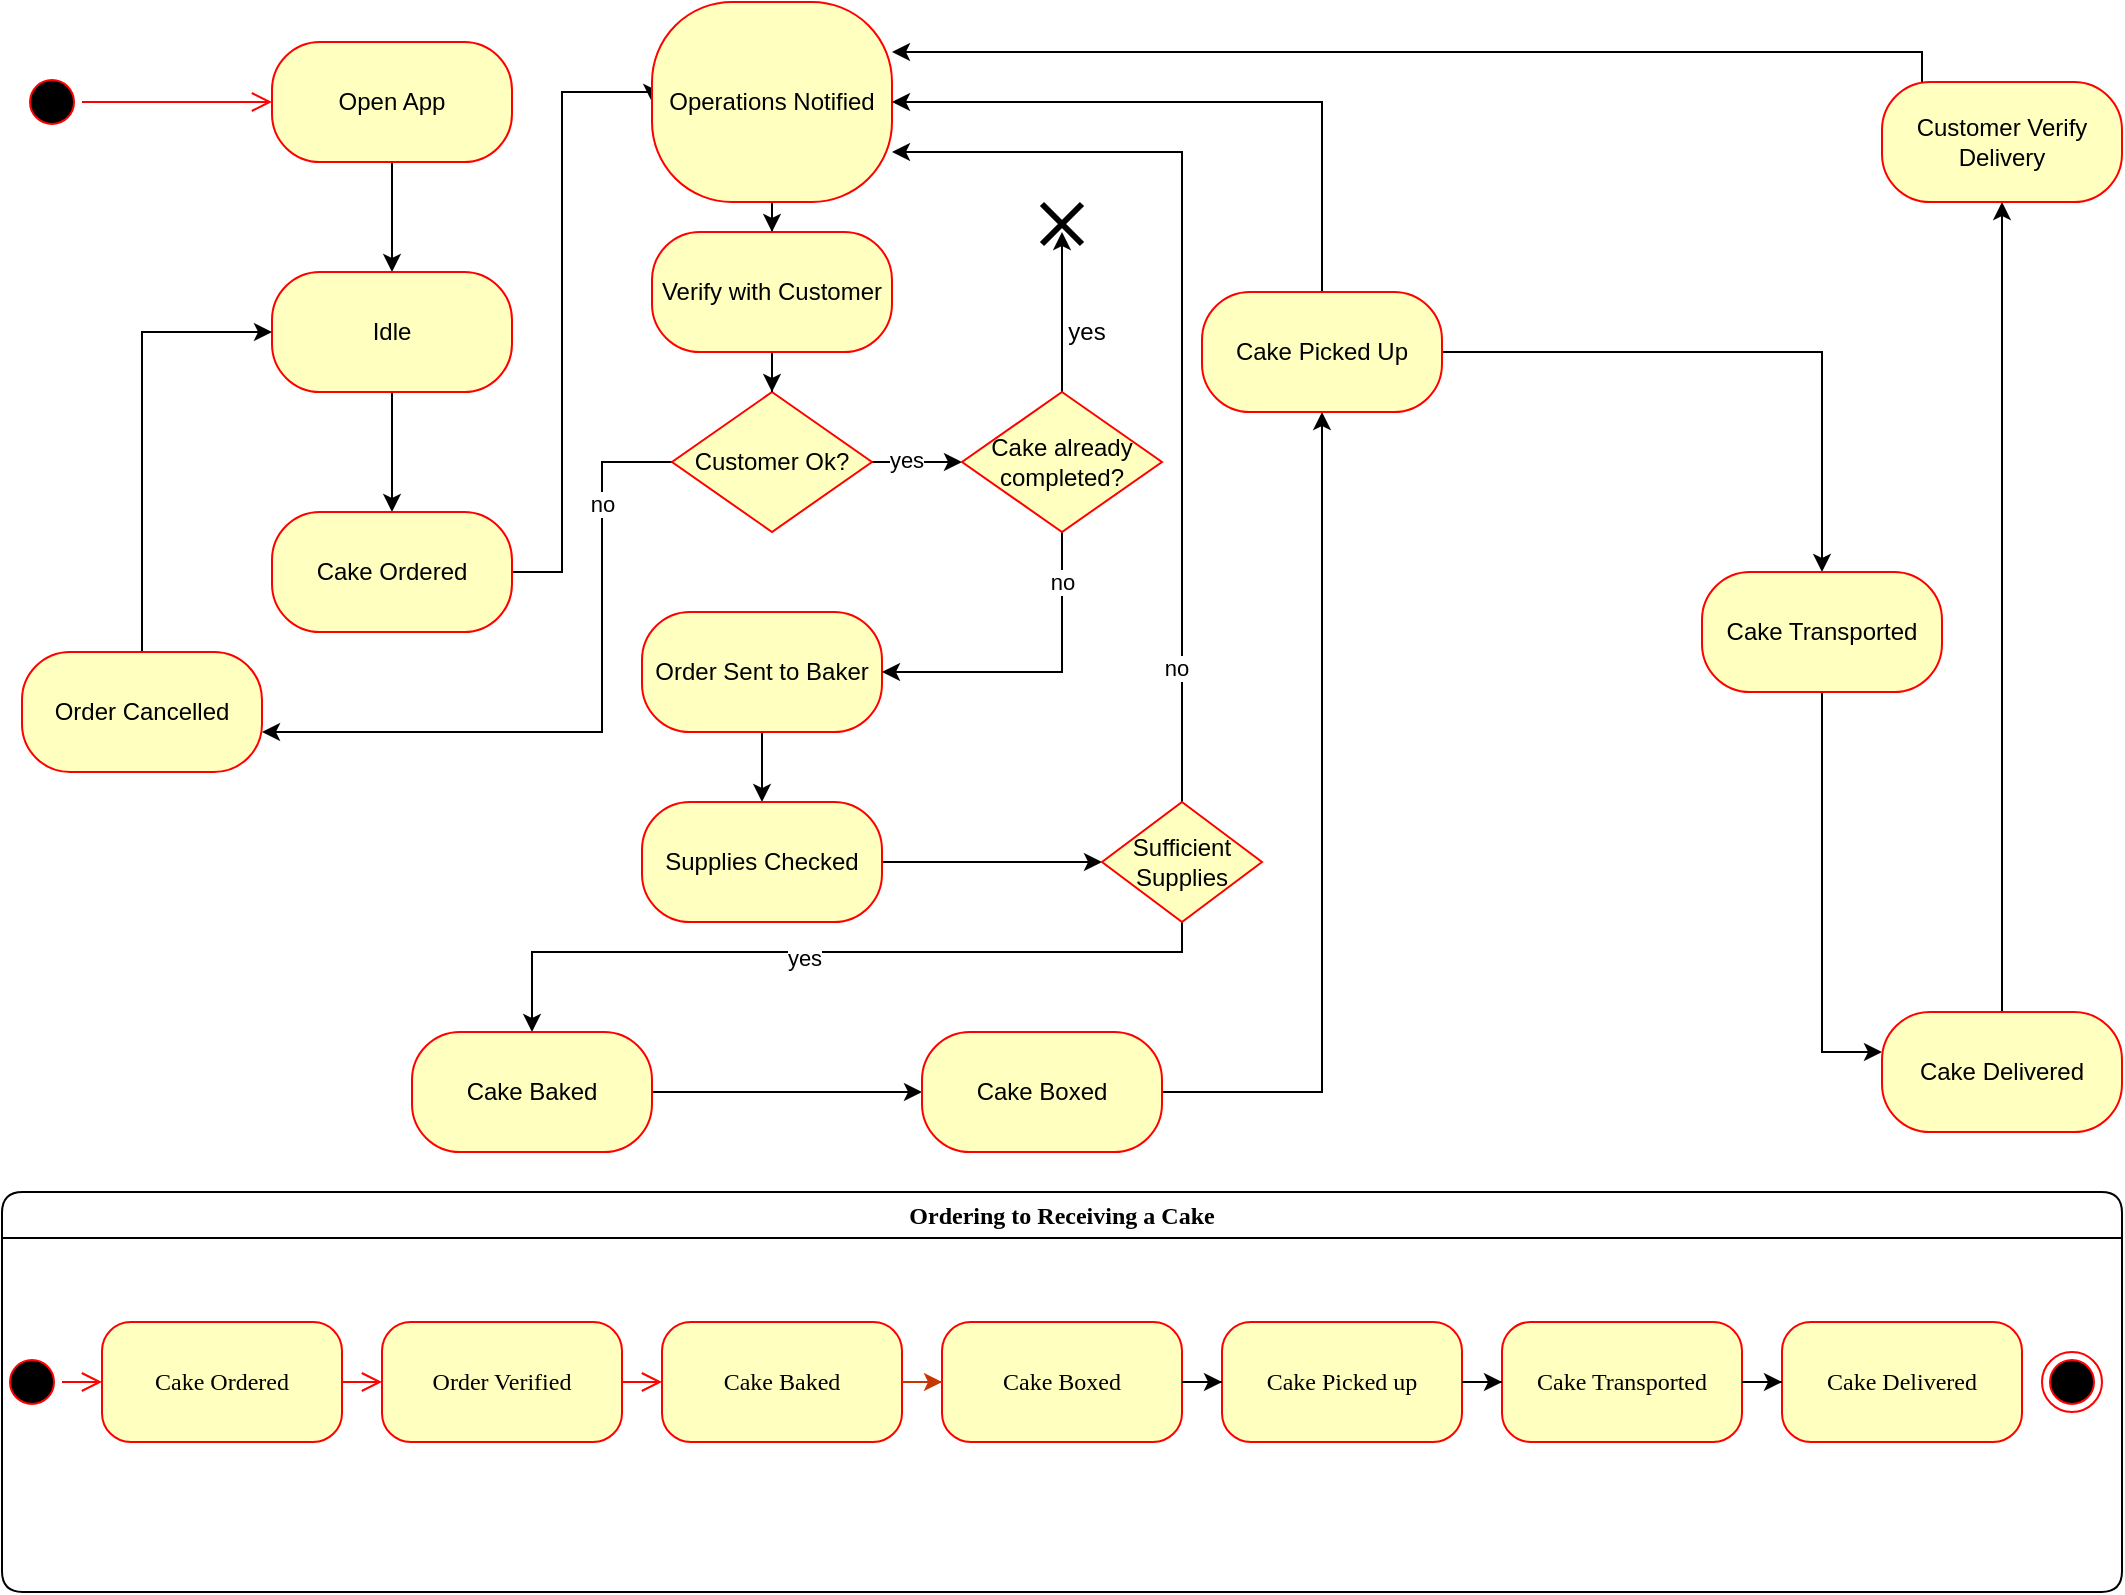 <mxfile version="16.5.6" type="github" pages="2">
  <diagram name="Page-1" id="58cdce13-f638-feb5-8d6f-7d28b1aa9fa0">
    <mxGraphModel dx="1422" dy="727" grid="1" gridSize="10" guides="1" tooltips="1" connect="1" arrows="1" fold="1" page="1" pageScale="1" pageWidth="1100" pageHeight="850" background="none" math="0" shadow="0">
      <root>
        <mxCell id="0" />
        <mxCell id="1" parent="0" />
        <mxCell id="382b91b5511bd0f7-1" value="" style="ellipse;html=1;shape=startState;fillColor=#000000;strokeColor=#ff0000;rounded=1;shadow=0;comic=0;labelBackgroundColor=none;fontFamily=Verdana;fontSize=12;fontColor=#000000;align=center;direction=south;" parent="1" vertex="1">
          <mxGeometry x="30" y="60" width="30" height="30" as="geometry" />
        </mxCell>
        <mxCell id="2a3bc250acf0617d-7" value="Ordering to Receiving a Cake" style="swimlane;whiteSpace=wrap;html=1;rounded=1;shadow=0;comic=0;labelBackgroundColor=none;strokeWidth=1;fontFamily=Verdana;fontSize=12;align=center;" parent="1" vertex="1">
          <mxGeometry x="20" y="620" width="1060" height="200" as="geometry" />
        </mxCell>
        <mxCell id="3cde6dad864a17aa-10" style="edgeStyle=elbowEdgeStyle;html=1;labelBackgroundColor=none;endArrow=open;endSize=8;strokeColor=#ff0000;fontFamily=Verdana;fontSize=12;align=left;" parent="2a3bc250acf0617d-7" source="382b91b5511bd0f7-8" target="3cde6dad864a17aa-1" edge="1">
          <mxGeometry relative="1" as="geometry" />
        </mxCell>
        <mxCell id="382b91b5511bd0f7-8" value="Cake Ordered" style="rounded=1;whiteSpace=wrap;html=1;arcSize=24;fillColor=#ffffc0;strokeColor=#ff0000;shadow=0;comic=0;labelBackgroundColor=none;fontFamily=Verdana;fontSize=12;fontColor=#000000;align=center;" parent="2a3bc250acf0617d-7" vertex="1">
          <mxGeometry x="50" y="65" width="120" height="60" as="geometry" />
        </mxCell>
        <mxCell id="24f968d109e7d6b4-3" value="" style="ellipse;html=1;shape=endState;fillColor=#000000;strokeColor=#ff0000;rounded=1;shadow=0;comic=0;labelBackgroundColor=none;fontFamily=Verdana;fontSize=12;fontColor=#000000;align=center;" parent="2a3bc250acf0617d-7" vertex="1">
          <mxGeometry x="1020" y="80" width="30" height="30" as="geometry" />
        </mxCell>
        <mxCell id="3cde6dad864a17aa-9" style="edgeStyle=elbowEdgeStyle;html=1;labelBackgroundColor=none;endArrow=open;endSize=8;strokeColor=#ff0000;fontFamily=Verdana;fontSize=12;align=left;" parent="2a3bc250acf0617d-7" source="2a3bc250acf0617d-3" target="382b91b5511bd0f7-8" edge="1">
          <mxGeometry relative="1" as="geometry" />
        </mxCell>
        <mxCell id="2a3bc250acf0617d-3" value="" style="ellipse;html=1;shape=startState;fillColor=#000000;strokeColor=#ff0000;rounded=1;shadow=0;comic=0;labelBackgroundColor=none;fontFamily=Verdana;fontSize=12;fontColor=#000000;align=center;direction=south;" parent="2a3bc250acf0617d-7" vertex="1">
          <mxGeometry y="80" width="30" height="30" as="geometry" />
        </mxCell>
        <mxCell id="3cde6dad864a17aa-11" style="edgeStyle=elbowEdgeStyle;html=1;labelBackgroundColor=none;endArrow=open;endSize=8;strokeColor=#ff0000;fontFamily=Verdana;fontSize=12;align=left;" parent="2a3bc250acf0617d-7" source="3cde6dad864a17aa-1" target="3cde6dad864a17aa-2" edge="1">
          <mxGeometry relative="1" as="geometry" />
        </mxCell>
        <mxCell id="3cde6dad864a17aa-1" value="Order Verified" style="rounded=1;whiteSpace=wrap;html=1;arcSize=24;fillColor=#ffffc0;strokeColor=#ff0000;shadow=0;comic=0;labelBackgroundColor=none;fontFamily=Verdana;fontSize=12;fontColor=#000000;align=center;" parent="2a3bc250acf0617d-7" vertex="1">
          <mxGeometry x="190" y="65" width="120" height="60" as="geometry" />
        </mxCell>
        <mxCell id="3cde6dad864a17aa-2" value="Cake Baked" style="rounded=1;whiteSpace=wrap;html=1;arcSize=24;fillColor=#ffffc0;strokeColor=#ff0000;shadow=0;comic=0;labelBackgroundColor=none;fontFamily=Verdana;fontSize=12;fontColor=#000000;align=center;" parent="2a3bc250acf0617d-7" vertex="1">
          <mxGeometry x="330" y="65" width="120" height="60" as="geometry" />
        </mxCell>
        <mxCell id="2KeAI8pGitg1TJ_p0Ek2-7" value="Cake Boxed" style="whiteSpace=wrap;html=1;fontFamily=Verdana;fillColor=#ffffc0;strokeColor=#ff0000;fontColor=#000000;rounded=1;arcSize=24;shadow=0;comic=0;labelBackgroundColor=none;" vertex="1" parent="2a3bc250acf0617d-7">
          <mxGeometry x="470" y="65" width="120" height="60" as="geometry" />
        </mxCell>
        <mxCell id="2KeAI8pGitg1TJ_p0Ek2-8" value="" style="edgeStyle=orthogonalEdgeStyle;rounded=0;orthogonalLoop=1;jettySize=auto;html=1;fillColor=#fa6800;strokeColor=#C73500;" edge="1" parent="2a3bc250acf0617d-7" source="3cde6dad864a17aa-2" target="2KeAI8pGitg1TJ_p0Ek2-7">
          <mxGeometry relative="1" as="geometry" />
        </mxCell>
        <mxCell id="2KeAI8pGitg1TJ_p0Ek2-9" value="&lt;div&gt;Cake Picked up&lt;/div&gt;" style="whiteSpace=wrap;html=1;fontFamily=Verdana;fillColor=#ffffc0;strokeColor=#ff0000;fontColor=#000000;rounded=1;arcSize=24;shadow=0;comic=0;labelBackgroundColor=none;" vertex="1" parent="2a3bc250acf0617d-7">
          <mxGeometry x="610" y="65" width="120" height="60" as="geometry" />
        </mxCell>
        <mxCell id="2KeAI8pGitg1TJ_p0Ek2-10" value="" style="edgeStyle=orthogonalEdgeStyle;rounded=0;orthogonalLoop=1;jettySize=auto;html=1;" edge="1" parent="2a3bc250acf0617d-7" source="2KeAI8pGitg1TJ_p0Ek2-7" target="2KeAI8pGitg1TJ_p0Ek2-9">
          <mxGeometry relative="1" as="geometry" />
        </mxCell>
        <mxCell id="2KeAI8pGitg1TJ_p0Ek2-11" value="Cake Transported" style="whiteSpace=wrap;html=1;fontFamily=Verdana;fillColor=#ffffc0;strokeColor=#ff0000;fontColor=#000000;rounded=1;arcSize=24;shadow=0;comic=0;labelBackgroundColor=none;" vertex="1" parent="2a3bc250acf0617d-7">
          <mxGeometry x="750" y="65" width="120" height="60" as="geometry" />
        </mxCell>
        <mxCell id="2KeAI8pGitg1TJ_p0Ek2-12" value="" style="edgeStyle=orthogonalEdgeStyle;rounded=0;orthogonalLoop=1;jettySize=auto;html=1;" edge="1" parent="2a3bc250acf0617d-7" source="2KeAI8pGitg1TJ_p0Ek2-9" target="2KeAI8pGitg1TJ_p0Ek2-11">
          <mxGeometry relative="1" as="geometry" />
        </mxCell>
        <mxCell id="2KeAI8pGitg1TJ_p0Ek2-13" value="Cake Delivered" style="whiteSpace=wrap;html=1;fontFamily=Verdana;fillColor=#ffffc0;strokeColor=#ff0000;fontColor=#000000;rounded=1;arcSize=24;shadow=0;comic=0;labelBackgroundColor=none;" vertex="1" parent="2a3bc250acf0617d-7">
          <mxGeometry x="890" y="65" width="120" height="60" as="geometry" />
        </mxCell>
        <mxCell id="2KeAI8pGitg1TJ_p0Ek2-14" value="" style="edgeStyle=orthogonalEdgeStyle;rounded=0;orthogonalLoop=1;jettySize=auto;html=1;" edge="1" parent="2a3bc250acf0617d-7" source="2KeAI8pGitg1TJ_p0Ek2-11" target="2KeAI8pGitg1TJ_p0Ek2-13">
          <mxGeometry relative="1" as="geometry" />
        </mxCell>
        <mxCell id="2a3bc250acf0617d-9" style="edgeStyle=orthogonalEdgeStyle;html=1;labelBackgroundColor=none;endArrow=open;endSize=8;strokeColor=#ff0000;fontFamily=Verdana;fontSize=12;align=left;entryX=0;entryY=0.5;entryDx=0;entryDy=0;" parent="1" source="382b91b5511bd0f7-1" target="2KeAI8pGitg1TJ_p0Ek2-19" edge="1">
          <mxGeometry relative="1" as="geometry">
            <mxPoint x="100" y="75" as="targetPoint" />
          </mxGeometry>
        </mxCell>
        <mxCell id="2KeAI8pGitg1TJ_p0Ek2-22" value="" style="edgeStyle=orthogonalEdgeStyle;rounded=0;orthogonalLoop=1;jettySize=auto;html=1;" edge="1" parent="1" source="2KeAI8pGitg1TJ_p0Ek2-19" target="2KeAI8pGitg1TJ_p0Ek2-21">
          <mxGeometry relative="1" as="geometry" />
        </mxCell>
        <mxCell id="2KeAI8pGitg1TJ_p0Ek2-19" value="Open App" style="whiteSpace=wrap;html=1;fillColor=#ffffc0;strokeColor=#ff0000;fontColor=#000000;rounded=1;arcSize=40;" vertex="1" parent="1">
          <mxGeometry x="155" y="45" width="120" height="60" as="geometry" />
        </mxCell>
        <mxCell id="2KeAI8pGitg1TJ_p0Ek2-26" value="" style="edgeStyle=orthogonalEdgeStyle;rounded=0;orthogonalLoop=1;jettySize=auto;html=1;" edge="1" parent="1" source="2KeAI8pGitg1TJ_p0Ek2-21" target="2KeAI8pGitg1TJ_p0Ek2-25">
          <mxGeometry relative="1" as="geometry" />
        </mxCell>
        <mxCell id="2KeAI8pGitg1TJ_p0Ek2-21" value="Idle" style="whiteSpace=wrap;html=1;fillColor=#ffffc0;strokeColor=#ff0000;fontColor=#000000;rounded=1;arcSize=40;" vertex="1" parent="1">
          <mxGeometry x="155" y="160" width="120" height="60" as="geometry" />
        </mxCell>
        <mxCell id="2KeAI8pGitg1TJ_p0Ek2-68" value="" style="edgeStyle=orthogonalEdgeStyle;rounded=0;orthogonalLoop=1;jettySize=auto;html=1;entryX=0;entryY=0.5;entryDx=0;entryDy=0;" edge="1" parent="1" source="2KeAI8pGitg1TJ_p0Ek2-25" target="2KeAI8pGitg1TJ_p0Ek2-67">
          <mxGeometry relative="1" as="geometry">
            <Array as="points">
              <mxPoint x="300" y="310" />
              <mxPoint x="300" y="70" />
              <mxPoint x="345" y="70" />
            </Array>
          </mxGeometry>
        </mxCell>
        <mxCell id="2KeAI8pGitg1TJ_p0Ek2-25" value="Cake Ordered" style="whiteSpace=wrap;html=1;fillColor=#ffffc0;strokeColor=#ff0000;fontColor=#000000;rounded=1;arcSize=40;" vertex="1" parent="1">
          <mxGeometry x="155" y="280" width="120" height="60" as="geometry" />
        </mxCell>
        <mxCell id="2KeAI8pGitg1TJ_p0Ek2-81" value="" style="edgeStyle=orthogonalEdgeStyle;rounded=0;orthogonalLoop=1;jettySize=auto;html=1;" edge="1" parent="1" source="2KeAI8pGitg1TJ_p0Ek2-31" target="2KeAI8pGitg1TJ_p0Ek2-40">
          <mxGeometry relative="1" as="geometry">
            <Array as="points">
              <mxPoint x="320" y="255" />
              <mxPoint x="320" y="390" />
            </Array>
          </mxGeometry>
        </mxCell>
        <mxCell id="2KeAI8pGitg1TJ_p0Ek2-83" value="no" style="edgeLabel;html=1;align=center;verticalAlign=middle;resizable=0;points=[];" vertex="1" connectable="0" parent="2KeAI8pGitg1TJ_p0Ek2-81">
          <mxGeometry x="-0.673" relative="1" as="geometry">
            <mxPoint as="offset" />
          </mxGeometry>
        </mxCell>
        <mxCell id="_02UnDmYzXgJwBSvLe6U-2" value="" style="edgeStyle=orthogonalEdgeStyle;rounded=0;orthogonalLoop=1;jettySize=auto;html=1;" edge="1" parent="1" source="2KeAI8pGitg1TJ_p0Ek2-31" target="_02UnDmYzXgJwBSvLe6U-1">
          <mxGeometry relative="1" as="geometry">
            <Array as="points">
              <mxPoint x="480" y="255" />
              <mxPoint x="480" y="255" />
            </Array>
          </mxGeometry>
        </mxCell>
        <mxCell id="_02UnDmYzXgJwBSvLe6U-3" value="yes" style="edgeLabel;html=1;align=center;verticalAlign=middle;resizable=0;points=[];" vertex="1" connectable="0" parent="_02UnDmYzXgJwBSvLe6U-2">
          <mxGeometry x="-0.275" y="1" relative="1" as="geometry">
            <mxPoint as="offset" />
          </mxGeometry>
        </mxCell>
        <mxCell id="2KeAI8pGitg1TJ_p0Ek2-31" value="Customer Ok?" style="rhombus;whiteSpace=wrap;html=1;fillColor=#ffffc0;strokeColor=#ff0000;" vertex="1" parent="1">
          <mxGeometry x="355" y="220" width="100" height="70" as="geometry" />
        </mxCell>
        <mxCell id="2KeAI8pGitg1TJ_p0Ek2-43" value="" style="edgeStyle=orthogonalEdgeStyle;rounded=0;orthogonalLoop=1;jettySize=auto;html=1;entryX=0;entryY=0.5;entryDx=0;entryDy=0;" edge="1" parent="1" source="2KeAI8pGitg1TJ_p0Ek2-40" target="2KeAI8pGitg1TJ_p0Ek2-21">
          <mxGeometry relative="1" as="geometry">
            <mxPoint x="140" y="180" as="targetPoint" />
            <Array as="points">
              <mxPoint x="90" y="190" />
            </Array>
          </mxGeometry>
        </mxCell>
        <mxCell id="2KeAI8pGitg1TJ_p0Ek2-40" value="Order Cancelled" style="whiteSpace=wrap;html=1;fillColor=#ffffc0;strokeColor=#ff0000;fontColor=#000000;rounded=1;arcSize=40;" vertex="1" parent="1">
          <mxGeometry x="30" y="350" width="120" height="60" as="geometry" />
        </mxCell>
        <mxCell id="2KeAI8pGitg1TJ_p0Ek2-50" value="" style="edgeStyle=orthogonalEdgeStyle;rounded=0;orthogonalLoop=1;jettySize=auto;html=1;" edge="1" parent="1" source="2KeAI8pGitg1TJ_p0Ek2-46" target="2KeAI8pGitg1TJ_p0Ek2-49">
          <mxGeometry relative="1" as="geometry" />
        </mxCell>
        <mxCell id="2KeAI8pGitg1TJ_p0Ek2-46" value="Order Sent to Baker" style="whiteSpace=wrap;html=1;fillColor=#ffffc0;strokeColor=#ff0000;fontColor=#000000;rounded=1;arcSize=40;" vertex="1" parent="1">
          <mxGeometry x="340" y="330" width="120" height="60" as="geometry" />
        </mxCell>
        <mxCell id="2KeAI8pGitg1TJ_p0Ek2-58" value="" style="edgeStyle=orthogonalEdgeStyle;rounded=0;orthogonalLoop=1;jettySize=auto;html=1;" edge="1" parent="1" source="2KeAI8pGitg1TJ_p0Ek2-49" target="2KeAI8pGitg1TJ_p0Ek2-55">
          <mxGeometry relative="1" as="geometry" />
        </mxCell>
        <mxCell id="2KeAI8pGitg1TJ_p0Ek2-49" value="Supplies Checked" style="whiteSpace=wrap;html=1;fillColor=#ffffc0;strokeColor=#ff0000;fontColor=#000000;rounded=1;arcSize=40;" vertex="1" parent="1">
          <mxGeometry x="340" y="425" width="120" height="60" as="geometry" />
        </mxCell>
        <mxCell id="2KeAI8pGitg1TJ_p0Ek2-84" value="" style="edgeStyle=orthogonalEdgeStyle;rounded=0;orthogonalLoop=1;jettySize=auto;html=1;" edge="1" parent="1" source="2KeAI8pGitg1TJ_p0Ek2-55" target="2KeAI8pGitg1TJ_p0Ek2-67">
          <mxGeometry relative="1" as="geometry">
            <Array as="points">
              <mxPoint x="610" y="100" />
            </Array>
          </mxGeometry>
        </mxCell>
        <mxCell id="2KeAI8pGitg1TJ_p0Ek2-85" value="no" style="edgeLabel;html=1;align=center;verticalAlign=middle;resizable=0;points=[];" vertex="1" connectable="0" parent="2KeAI8pGitg1TJ_p0Ek2-84">
          <mxGeometry x="-0.715" y="3" relative="1" as="geometry">
            <mxPoint as="offset" />
          </mxGeometry>
        </mxCell>
        <mxCell id="2KeAI8pGitg1TJ_p0Ek2-89" value="" style="edgeStyle=orthogonalEdgeStyle;rounded=0;orthogonalLoop=1;jettySize=auto;html=1;" edge="1" parent="1" source="2KeAI8pGitg1TJ_p0Ek2-55" target="2KeAI8pGitg1TJ_p0Ek2-86">
          <mxGeometry relative="1" as="geometry">
            <Array as="points">
              <mxPoint x="610" y="500" />
              <mxPoint x="285" y="500" />
            </Array>
          </mxGeometry>
        </mxCell>
        <mxCell id="2KeAI8pGitg1TJ_p0Ek2-90" value="yes" style="edgeLabel;html=1;align=center;verticalAlign=middle;resizable=0;points=[];" vertex="1" connectable="0" parent="2KeAI8pGitg1TJ_p0Ek2-89">
          <mxGeometry x="0.074" y="3" relative="1" as="geometry">
            <mxPoint as="offset" />
          </mxGeometry>
        </mxCell>
        <mxCell id="2KeAI8pGitg1TJ_p0Ek2-55" value="Sufficient Supplies" style="rhombus;whiteSpace=wrap;html=1;fillColor=#ffffc0;strokeColor=#ff0000;" vertex="1" parent="1">
          <mxGeometry x="570" y="425" width="80" height="60" as="geometry" />
        </mxCell>
        <mxCell id="2KeAI8pGitg1TJ_p0Ek2-105" value="" style="edgeStyle=orthogonalEdgeStyle;rounded=0;orthogonalLoop=1;jettySize=auto;html=1;" edge="1" parent="1" source="2KeAI8pGitg1TJ_p0Ek2-67" target="2KeAI8pGitg1TJ_p0Ek2-104">
          <mxGeometry relative="1" as="geometry" />
        </mxCell>
        <mxCell id="2KeAI8pGitg1TJ_p0Ek2-67" value="Operations Notified" style="whiteSpace=wrap;html=1;fillColor=#ffffc0;strokeColor=#ff0000;fontColor=#000000;rounded=1;arcSize=40;" vertex="1" parent="1">
          <mxGeometry x="345" y="25" width="120" height="100" as="geometry" />
        </mxCell>
        <mxCell id="2KeAI8pGitg1TJ_p0Ek2-92" value="" style="edgeStyle=orthogonalEdgeStyle;rounded=0;orthogonalLoop=1;jettySize=auto;html=1;" edge="1" parent="1" source="2KeAI8pGitg1TJ_p0Ek2-86" target="2KeAI8pGitg1TJ_p0Ek2-91">
          <mxGeometry relative="1" as="geometry">
            <Array as="points">
              <mxPoint x="405" y="570" />
            </Array>
          </mxGeometry>
        </mxCell>
        <mxCell id="2KeAI8pGitg1TJ_p0Ek2-86" value="Cake Baked" style="rounded=1;whiteSpace=wrap;html=1;arcSize=40;fontColor=#000000;fillColor=#ffffc0;strokeColor=#ff0000;" vertex="1" parent="1">
          <mxGeometry x="225" y="540" width="120" height="60" as="geometry" />
        </mxCell>
        <mxCell id="2KeAI8pGitg1TJ_p0Ek2-94" value="" style="edgeStyle=orthogonalEdgeStyle;rounded=0;orthogonalLoop=1;jettySize=auto;html=1;" edge="1" parent="1" source="2KeAI8pGitg1TJ_p0Ek2-91" target="2KeAI8pGitg1TJ_p0Ek2-93">
          <mxGeometry relative="1" as="geometry" />
        </mxCell>
        <mxCell id="2KeAI8pGitg1TJ_p0Ek2-91" value="Cake Boxed" style="rounded=1;whiteSpace=wrap;html=1;arcSize=40;fontColor=#000000;fillColor=#ffffc0;strokeColor=#ff0000;" vertex="1" parent="1">
          <mxGeometry x="480" y="540" width="120" height="60" as="geometry" />
        </mxCell>
        <mxCell id="2KeAI8pGitg1TJ_p0Ek2-95" value="" style="edgeStyle=orthogonalEdgeStyle;rounded=0;orthogonalLoop=1;jettySize=auto;html=1;" edge="1" parent="1" source="2KeAI8pGitg1TJ_p0Ek2-93" target="2KeAI8pGitg1TJ_p0Ek2-67">
          <mxGeometry relative="1" as="geometry">
            <Array as="points">
              <mxPoint x="680" y="75" />
            </Array>
          </mxGeometry>
        </mxCell>
        <mxCell id="2KeAI8pGitg1TJ_p0Ek2-97" value="" style="edgeStyle=orthogonalEdgeStyle;rounded=0;orthogonalLoop=1;jettySize=auto;html=1;" edge="1" parent="1" source="2KeAI8pGitg1TJ_p0Ek2-93" target="2KeAI8pGitg1TJ_p0Ek2-96">
          <mxGeometry relative="1" as="geometry">
            <Array as="points">
              <mxPoint x="930" y="200" />
            </Array>
          </mxGeometry>
        </mxCell>
        <mxCell id="2KeAI8pGitg1TJ_p0Ek2-93" value="Cake Picked Up" style="rounded=1;whiteSpace=wrap;html=1;arcSize=40;fontColor=#000000;fillColor=#ffffc0;strokeColor=#ff0000;" vertex="1" parent="1">
          <mxGeometry x="620" y="170" width="120" height="60" as="geometry" />
        </mxCell>
        <mxCell id="2KeAI8pGitg1TJ_p0Ek2-99" value="" style="edgeStyle=orthogonalEdgeStyle;rounded=0;orthogonalLoop=1;jettySize=auto;html=1;" edge="1" parent="1" source="2KeAI8pGitg1TJ_p0Ek2-96" target="2KeAI8pGitg1TJ_p0Ek2-98">
          <mxGeometry relative="1" as="geometry">
            <Array as="points">
              <mxPoint x="930" y="550" />
            </Array>
          </mxGeometry>
        </mxCell>
        <mxCell id="2KeAI8pGitg1TJ_p0Ek2-96" value="Cake Transported" style="rounded=1;whiteSpace=wrap;html=1;arcSize=40;fontColor=#000000;fillColor=#ffffc0;strokeColor=#ff0000;" vertex="1" parent="1">
          <mxGeometry x="870" y="310" width="120" height="60" as="geometry" />
        </mxCell>
        <mxCell id="2KeAI8pGitg1TJ_p0Ek2-101" value="" style="edgeStyle=orthogonalEdgeStyle;rounded=0;orthogonalLoop=1;jettySize=auto;html=1;" edge="1" parent="1" source="2KeAI8pGitg1TJ_p0Ek2-98" target="2KeAI8pGitg1TJ_p0Ek2-100">
          <mxGeometry relative="1" as="geometry" />
        </mxCell>
        <mxCell id="2KeAI8pGitg1TJ_p0Ek2-98" value="Cake Delivered" style="rounded=1;whiteSpace=wrap;html=1;arcSize=40;fontColor=#000000;fillColor=#ffffc0;strokeColor=#ff0000;" vertex="1" parent="1">
          <mxGeometry x="960" y="530" width="120" height="60" as="geometry" />
        </mxCell>
        <mxCell id="2KeAI8pGitg1TJ_p0Ek2-102" value="" style="edgeStyle=orthogonalEdgeStyle;rounded=0;orthogonalLoop=1;jettySize=auto;html=1;" edge="1" parent="1" source="2KeAI8pGitg1TJ_p0Ek2-100" target="2KeAI8pGitg1TJ_p0Ek2-67">
          <mxGeometry relative="1" as="geometry">
            <Array as="points">
              <mxPoint x="980" y="50" />
            </Array>
          </mxGeometry>
        </mxCell>
        <mxCell id="2KeAI8pGitg1TJ_p0Ek2-100" value="Customer Verify Delivery" style="rounded=1;whiteSpace=wrap;html=1;arcSize=40;fontColor=#000000;fillColor=#ffffc0;strokeColor=#ff0000;" vertex="1" parent="1">
          <mxGeometry x="960" y="65" width="120" height="60" as="geometry" />
        </mxCell>
        <mxCell id="2KeAI8pGitg1TJ_p0Ek2-106" value="" style="edgeStyle=orthogonalEdgeStyle;rounded=0;orthogonalLoop=1;jettySize=auto;html=1;" edge="1" parent="1" source="2KeAI8pGitg1TJ_p0Ek2-104" target="2KeAI8pGitg1TJ_p0Ek2-31">
          <mxGeometry relative="1" as="geometry" />
        </mxCell>
        <mxCell id="2KeAI8pGitg1TJ_p0Ek2-104" value="Verify with Customer" style="whiteSpace=wrap;html=1;fillColor=#ffffc0;strokeColor=#ff0000;fontColor=#000000;rounded=1;arcSize=40;" vertex="1" parent="1">
          <mxGeometry x="345" y="140" width="120" height="60" as="geometry" />
        </mxCell>
        <mxCell id="2KeAI8pGitg1TJ_p0Ek2-107" value="" style="shape=umlDestroy;whiteSpace=wrap;html=1;strokeWidth=3;" vertex="1" parent="1">
          <mxGeometry x="540" y="126" width="20" height="20" as="geometry" />
        </mxCell>
        <mxCell id="_02UnDmYzXgJwBSvLe6U-4" value="" style="edgeStyle=orthogonalEdgeStyle;rounded=0;orthogonalLoop=1;jettySize=auto;html=1;" edge="1" parent="1" source="_02UnDmYzXgJwBSvLe6U-1" target="2KeAI8pGitg1TJ_p0Ek2-46">
          <mxGeometry relative="1" as="geometry">
            <Array as="points">
              <mxPoint x="550" y="360" />
            </Array>
          </mxGeometry>
        </mxCell>
        <mxCell id="_02UnDmYzXgJwBSvLe6U-5" value="no" style="edgeLabel;html=1;align=center;verticalAlign=middle;resizable=0;points=[];" vertex="1" connectable="0" parent="_02UnDmYzXgJwBSvLe6U-4">
          <mxGeometry x="-0.69" relative="1" as="geometry">
            <mxPoint as="offset" />
          </mxGeometry>
        </mxCell>
        <mxCell id="_02UnDmYzXgJwBSvLe6U-13" value="" style="edgeStyle=orthogonalEdgeStyle;rounded=0;orthogonalLoop=1;jettySize=auto;html=1;" edge="1" parent="1" source="_02UnDmYzXgJwBSvLe6U-1">
          <mxGeometry relative="1" as="geometry">
            <mxPoint x="550" y="140" as="targetPoint" />
          </mxGeometry>
        </mxCell>
        <mxCell id="_02UnDmYzXgJwBSvLe6U-1" value="&lt;div&gt;Cake already&lt;/div&gt;&lt;div&gt;completed?&lt;br&gt;&lt;/div&gt;" style="rhombus;whiteSpace=wrap;html=1;fillColor=#ffffc0;strokeColor=#ff0000;" vertex="1" parent="1">
          <mxGeometry x="500" y="220" width="100" height="70" as="geometry" />
        </mxCell>
        <mxCell id="_02UnDmYzXgJwBSvLe6U-16" value="&lt;div&gt;yes&lt;/div&gt;" style="text;html=1;align=center;verticalAlign=middle;resizable=0;points=[];autosize=1;strokeColor=none;fillColor=none;" vertex="1" parent="1">
          <mxGeometry x="547" y="180" width="30" height="20" as="geometry" />
        </mxCell>
      </root>
    </mxGraphModel>
  </diagram>
  <diagram id="pv4WSlmRQEOIb00NYwJj" name="Page-2">
    <mxGraphModel dx="1422" dy="727" grid="1" gridSize="10" guides="1" tooltips="1" connect="1" arrows="1" fold="1" page="1" pageScale="1" pageWidth="850" pageHeight="1100" math="0" shadow="0">
      <root>
        <mxCell id="6HYaSR4sAWEqXXqdwUCk-0" />
        <mxCell id="6HYaSR4sAWEqXXqdwUCk-1" parent="6HYaSR4sAWEqXXqdwUCk-0" />
      </root>
    </mxGraphModel>
  </diagram>
</mxfile>
